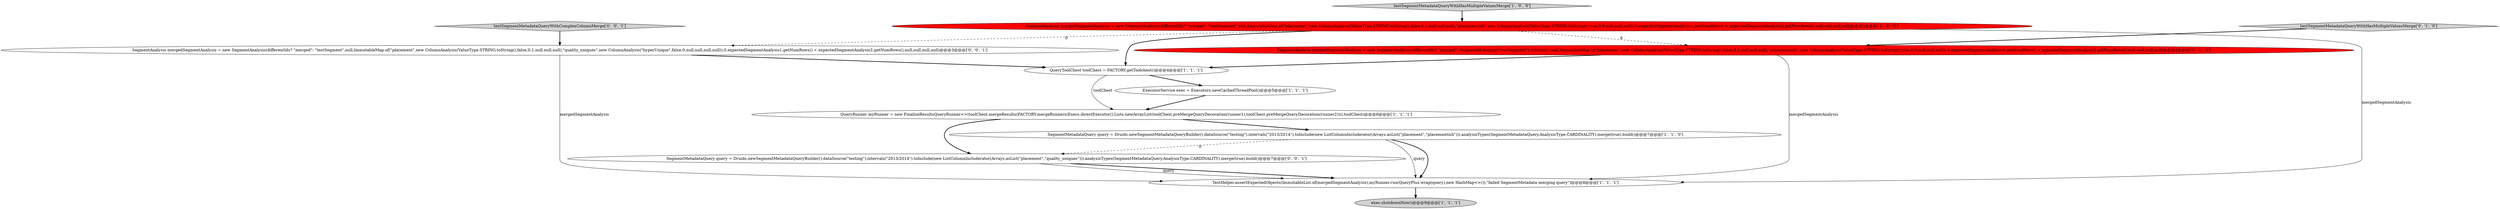 digraph {
11 [style = filled, label = "SegmentMetadataQuery query = Druids.newSegmentMetadataQueryBuilder().dataSource(\"testing\").intervals(\"2013/2014\").toInclude(new ListColumnIncluderator(Arrays.asList(\"placement\",\"quality_uniques\"))).analysisTypes(SegmentMetadataQuery.AnalysisType.CARDINALITY).merge(true).build()@@@7@@@['0', '0', '1']", fillcolor = white, shape = ellipse image = "AAA0AAABBB3BBB"];
12 [style = filled, label = "testSegmentMetadataQueryWithComplexColumnMerge['0', '0', '1']", fillcolor = lightgray, shape = diamond image = "AAA0AAABBB3BBB"];
6 [style = filled, label = "ExecutorService exec = Executors.newCachedThreadPool()@@@5@@@['1', '1', '1']", fillcolor = white, shape = ellipse image = "AAA0AAABBB1BBB"];
5 [style = filled, label = "TestHelper.assertExpectedObjects(ImmutableList.of(mergedSegmentAnalysis),myRunner.run(QueryPlus.wrap(query),new HashMap<>()),\"failed SegmentMetadata merging query\")@@@8@@@['1', '1', '1']", fillcolor = white, shape = ellipse image = "AAA0AAABBB1BBB"];
4 [style = filled, label = "SegmentMetadataQuery query = Druids.newSegmentMetadataQueryBuilder().dataSource(\"testing\").intervals(\"2013/2014\").toInclude(new ListColumnIncluderator(Arrays.asList(\"placement\",\"placementish\"))).analysisTypes(SegmentMetadataQuery.AnalysisType.CARDINALITY).merge(true).build()@@@7@@@['1', '1', '0']", fillcolor = white, shape = ellipse image = "AAA0AAABBB1BBB"];
8 [style = filled, label = "SegmentAnalysis mergedSegmentAnalysis = new SegmentAnalysis(differentIds? \"merged\": SegmentId.dummy(\"testSegment\").toString(),null,ImmutableMap.of(\"placement\",new ColumnAnalysis(ValueType.STRING.toString(),false,0,1,null,null,null),\"placementish\",new ColumnAnalysis(ValueType.STRING.toString(),true,0,9,null,null,null)),0,expectedSegmentAnalysis1.getNumRows() + expectedSegmentAnalysis2.getNumRows(),null,null,null,null)@@@3@@@['0', '1', '0']", fillcolor = red, shape = ellipse image = "AAA1AAABBB2BBB"];
0 [style = filled, label = "SegmentAnalysis mergedSegmentAnalysis = new SegmentAnalysis(differentIds? \"merged\": \"testSegment\",null,ImmutableMap.of(\"placement\",new ColumnAnalysis(ValueType.STRING.toString(),false,0,1,null,null,null),\"placementish\",new ColumnAnalysis(ValueType.STRING.toString(),true,0,9,null,null,null)),0,expectedSegmentAnalysis1.getNumRows() + expectedSegmentAnalysis2.getNumRows(),null,null,null,null)@@@3@@@['1', '0', '0']", fillcolor = red, shape = ellipse image = "AAA1AAABBB1BBB"];
7 [style = filled, label = "testSegmentMetadataQueryWithHasMultipleValuesMerge['1', '0', '0']", fillcolor = lightgray, shape = diamond image = "AAA0AAABBB1BBB"];
2 [style = filled, label = "exec.shutdownNow()@@@9@@@['1', '1', '1']", fillcolor = lightgray, shape = ellipse image = "AAA0AAABBB1BBB"];
3 [style = filled, label = "QueryRunner myRunner = new FinalizeResultsQueryRunner<>(toolChest.mergeResults(FACTORY.mergeRunners(Execs.directExecutor(),Lists.newArrayList(toolChest.preMergeQueryDecoration(runner1),toolChest.preMergeQueryDecoration(runner2)))),toolChest)@@@6@@@['1', '1', '1']", fillcolor = white, shape = ellipse image = "AAA0AAABBB1BBB"];
9 [style = filled, label = "testSegmentMetadataQueryWithHasMultipleValuesMerge['0', '1', '0']", fillcolor = lightgray, shape = diamond image = "AAA0AAABBB2BBB"];
10 [style = filled, label = "SegmentAnalysis mergedSegmentAnalysis = new SegmentAnalysis(differentIds? \"merged\": \"testSegment\",null,ImmutableMap.of(\"placement\",new ColumnAnalysis(ValueType.STRING.toString(),false,0,1,null,null,null),\"quality_uniques\",new ColumnAnalysis(\"hyperUnique\",false,0,null,null,null,null)),0,expectedSegmentAnalysis1.getNumRows() + expectedSegmentAnalysis2.getNumRows(),null,null,null,null)@@@3@@@['0', '0', '1']", fillcolor = white, shape = ellipse image = "AAA0AAABBB3BBB"];
1 [style = filled, label = "QueryToolChest toolChest = FACTORY.getToolchest()@@@4@@@['1', '1', '1']", fillcolor = white, shape = ellipse image = "AAA0AAABBB1BBB"];
6->3 [style = bold, label=""];
1->3 [style = solid, label="toolChest"];
4->5 [style = solid, label="query"];
3->11 [style = bold, label=""];
7->0 [style = bold, label=""];
9->8 [style = bold, label=""];
3->4 [style = bold, label=""];
0->10 [style = dashed, label="0"];
10->5 [style = solid, label="mergedSegmentAnalysis"];
8->1 [style = bold, label=""];
11->5 [style = bold, label=""];
5->2 [style = bold, label=""];
12->10 [style = bold, label=""];
1->6 [style = bold, label=""];
0->1 [style = bold, label=""];
8->5 [style = solid, label="mergedSegmentAnalysis"];
11->5 [style = solid, label="query"];
0->8 [style = dashed, label="0"];
4->11 [style = dashed, label="0"];
10->1 [style = bold, label=""];
4->5 [style = bold, label=""];
0->5 [style = solid, label="mergedSegmentAnalysis"];
}
